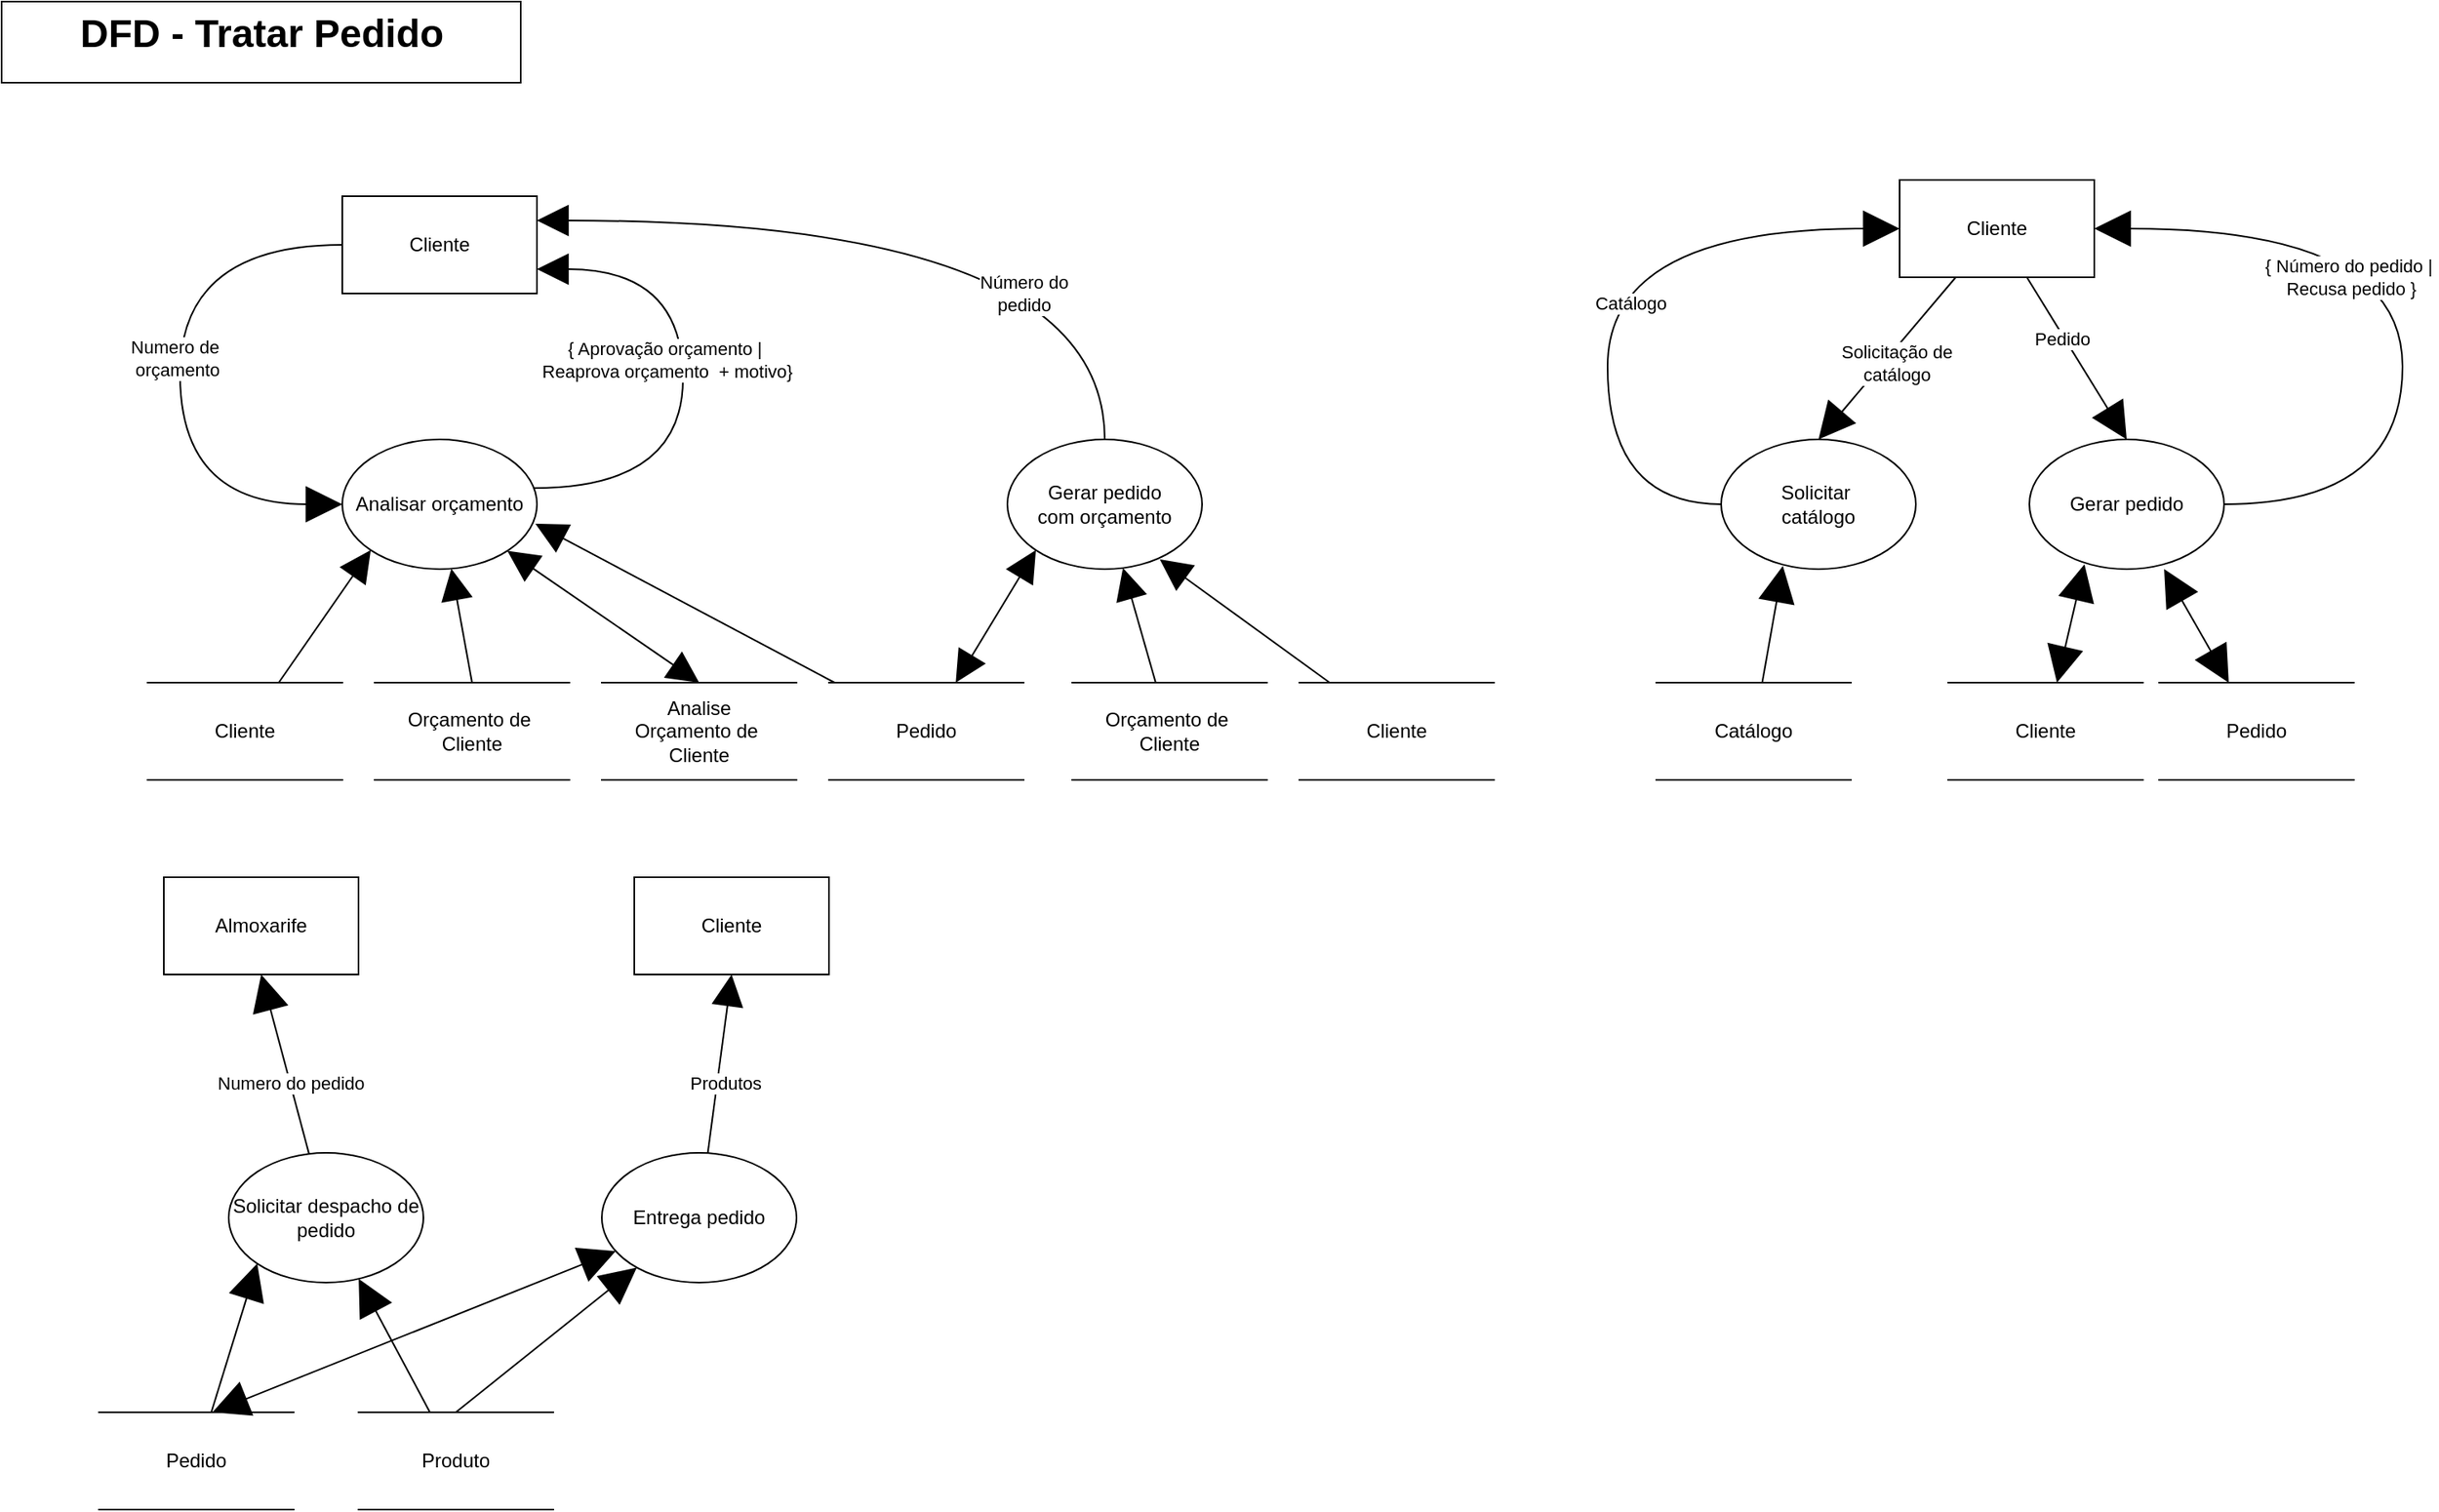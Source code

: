 <mxfile version="14.4.3" type="device"><diagram id="gpUdSZNnyYy5AHgS36F4" name="Página-1"><mxGraphModel dx="2858" dy="1189" grid="1" gridSize="10" guides="1" tooltips="1" connect="1" arrows="1" fold="1" page="1" pageScale="1" pageWidth="827" pageHeight="1169" math="0" shadow="0"><root><mxCell id="0"/><mxCell id="1" parent="0"/><mxCell id="-oOSBi2wiG9x8pn_OpVH-3" style="edgeStyle=orthogonalEdgeStyle;rounded=0;orthogonalLoop=1;jettySize=auto;html=1;endSize=20;endArrow=block;endFill=1;startSize=20;entryX=0;entryY=0.5;entryDx=0;entryDy=0;curved=1;exitX=0;exitY=0.5;exitDx=0;exitDy=0;" parent="1" source="-oOSBi2wiG9x8pn_OpVH-1" target="-oOSBi2wiG9x8pn_OpVH-9" edge="1"><mxGeometry relative="1" as="geometry"><mxPoint x="70" y="150" as="sourcePoint"/><mxPoint x="120" y="270" as="targetPoint"/><Array as="points"><mxPoint x="-40" y="150"/><mxPoint x="-40" y="310"/></Array></mxGeometry></mxCell><mxCell id="-oOSBi2wiG9x8pn_OpVH-4" value="Numero de&amp;nbsp;&lt;br&gt;orçamento" style="edgeLabel;html=1;align=center;verticalAlign=middle;resizable=0;points=[];" parent="-oOSBi2wiG9x8pn_OpVH-3" vertex="1" connectable="0"><mxGeometry x="-0.267" y="-2" relative="1" as="geometry"><mxPoint y="38" as="offset"/></mxGeometry></mxCell><mxCell id="-oOSBi2wiG9x8pn_OpVH-1" value="Cliente" style="rounded=0;whiteSpace=wrap;html=1;" parent="1" vertex="1"><mxGeometry x="60" y="120" width="120" height="60" as="geometry"/></mxCell><mxCell id="-oOSBi2wiG9x8pn_OpVH-7" style="rounded=0;orthogonalLoop=1;jettySize=auto;html=1;entryX=0;entryY=1;entryDx=0;entryDy=0;endSize=17;startArrow=none;startFill=0;startSize=17;endArrow=block;endFill=1;" parent="1" source="-oOSBi2wiG9x8pn_OpVH-5" target="-oOSBi2wiG9x8pn_OpVH-9" edge="1"><mxGeometry relative="1" as="geometry"><mxPoint x="77.574" y="338.284" as="targetPoint"/></mxGeometry></mxCell><mxCell id="-oOSBi2wiG9x8pn_OpVH-5" value="Cliente" style="shape=partialRectangle;whiteSpace=wrap;html=1;left=0;right=0;fillColor=none;" parent="1" vertex="1"><mxGeometry x="-60" y="420" width="120" height="60" as="geometry"/></mxCell><mxCell id="-oOSBi2wiG9x8pn_OpVH-6" value="Orçamento de&amp;nbsp;&lt;br&gt;Cliente" style="shape=partialRectangle;whiteSpace=wrap;html=1;left=0;right=0;fillColor=none;" parent="1" vertex="1"><mxGeometry x="80" y="420" width="120" height="60" as="geometry"/></mxCell><mxCell id="-oOSBi2wiG9x8pn_OpVH-10" style="edgeStyle=none;rounded=0;orthogonalLoop=1;jettySize=auto;html=1;entryX=0.5;entryY=0;entryDx=0;entryDy=0;startArrow=block;startFill=1;startSize=17;endArrow=none;endFill=0;endSize=17;" parent="1" source="-oOSBi2wiG9x8pn_OpVH-9" target="-oOSBi2wiG9x8pn_OpVH-6" edge="1"><mxGeometry relative="1" as="geometry"/></mxCell><mxCell id="-oOSBi2wiG9x8pn_OpVH-12" style="edgeStyle=orthogonalEdgeStyle;rounded=0;orthogonalLoop=1;jettySize=auto;html=1;entryX=1;entryY=0.75;entryDx=0;entryDy=0;startArrow=none;startFill=0;startSize=17;endArrow=block;endFill=1;endSize=17;curved=1;" parent="1" source="-oOSBi2wiG9x8pn_OpVH-9" target="-oOSBi2wiG9x8pn_OpVH-1" edge="1"><mxGeometry relative="1" as="geometry"><Array as="points"><mxPoint x="270" y="300"/><mxPoint x="270" y="165"/></Array></mxGeometry></mxCell><mxCell id="-oOSBi2wiG9x8pn_OpVH-14" value="{ Aprovação orçamento |&amp;nbsp;&lt;br&gt;&amp;nbsp;Reaprova orçamento&amp;nbsp; + motivo}&amp;nbsp;" style="edgeLabel;html=1;align=center;verticalAlign=middle;resizable=0;points=[];" parent="-oOSBi2wiG9x8pn_OpVH-12" vertex="1" connectable="0"><mxGeometry x="-0.397" y="27" relative="1" as="geometry"><mxPoint x="17" y="-75.91" as="offset"/></mxGeometry></mxCell><mxCell id="-oOSBi2wiG9x8pn_OpVH-15" style="rounded=0;orthogonalLoop=1;jettySize=auto;html=1;entryX=0.5;entryY=0;entryDx=0;entryDy=0;startArrow=block;startFill=1;startSize=17;endArrow=block;endFill=1;endSize=17;" parent="1" source="-oOSBi2wiG9x8pn_OpVH-9" target="-oOSBi2wiG9x8pn_OpVH-11" edge="1"><mxGeometry relative="1" as="geometry"/></mxCell><mxCell id="-oOSBi2wiG9x8pn_OpVH-9" value="Analisar orçamento" style="ellipse;whiteSpace=wrap;html=1;" parent="1" vertex="1"><mxGeometry x="60" y="270" width="120" height="80" as="geometry"/></mxCell><mxCell id="-oOSBi2wiG9x8pn_OpVH-11" value="Analise &lt;br&gt;Orçamento de&amp;nbsp;&lt;br&gt;Cliente" style="shape=partialRectangle;whiteSpace=wrap;html=1;left=0;right=0;fillColor=none;" parent="1" vertex="1"><mxGeometry x="220" y="420" width="120" height="60" as="geometry"/></mxCell><mxCell id="-oOSBi2wiG9x8pn_OpVH-29" style="edgeStyle=orthogonalEdgeStyle;rounded=0;orthogonalLoop=1;jettySize=auto;html=1;entryX=1;entryY=0.25;entryDx=0;entryDy=0;startArrow=none;startFill=0;startSize=17;endArrow=block;endFill=1;endSize=17;curved=1;" parent="1" source="-oOSBi2wiG9x8pn_OpVH-22" target="-oOSBi2wiG9x8pn_OpVH-1" edge="1"><mxGeometry relative="1" as="geometry"><Array as="points"><mxPoint x="530" y="135"/></Array></mxGeometry></mxCell><mxCell id="-oOSBi2wiG9x8pn_OpVH-30" value="Número do&lt;br&gt;pedido" style="edgeLabel;html=1;align=center;verticalAlign=middle;resizable=0;points=[];" parent="-oOSBi2wiG9x8pn_OpVH-29" vertex="1" connectable="0"><mxGeometry x="-0.167" y="41" relative="1" as="geometry"><mxPoint x="17" y="4" as="offset"/></mxGeometry></mxCell><mxCell id="-oOSBi2wiG9x8pn_OpVH-22" value="Gerar pedido&lt;br&gt;com orçamento" style="ellipse;whiteSpace=wrap;html=1;" parent="1" vertex="1"><mxGeometry x="470" y="270" width="120" height="80" as="geometry"/></mxCell><mxCell id="-oOSBi2wiG9x8pn_OpVH-26" style="edgeStyle=none;rounded=0;orthogonalLoop=1;jettySize=auto;html=1;startArrow=none;startFill=0;startSize=17;endArrow=block;endFill=1;endSize=17;" parent="1" source="-oOSBi2wiG9x8pn_OpVH-23" target="-oOSBi2wiG9x8pn_OpVH-22" edge="1"><mxGeometry relative="1" as="geometry"/></mxCell><mxCell id="-oOSBi2wiG9x8pn_OpVH-23" value="Orçamento de&amp;nbsp;&lt;br&gt;Cliente" style="shape=partialRectangle;whiteSpace=wrap;html=1;left=0;right=0;fillColor=none;" parent="1" vertex="1"><mxGeometry x="510" y="420" width="120" height="60" as="geometry"/></mxCell><mxCell id="-oOSBi2wiG9x8pn_OpVH-27" style="edgeStyle=none;rounded=0;orthogonalLoop=1;jettySize=auto;html=1;entryX=0.783;entryY=0.925;entryDx=0;entryDy=0;entryPerimeter=0;startArrow=none;startFill=0;startSize=17;endArrow=block;endFill=1;endSize=17;" parent="1" source="-oOSBi2wiG9x8pn_OpVH-24" target="-oOSBi2wiG9x8pn_OpVH-22" edge="1"><mxGeometry relative="1" as="geometry"/></mxCell><mxCell id="-oOSBi2wiG9x8pn_OpVH-24" value="Cliente" style="shape=partialRectangle;whiteSpace=wrap;html=1;left=0;right=0;fillColor=none;" parent="1" vertex="1"><mxGeometry x="650" y="420" width="120" height="60" as="geometry"/></mxCell><mxCell id="-oOSBi2wiG9x8pn_OpVH-35" style="rounded=0;orthogonalLoop=1;jettySize=auto;html=1;entryX=0;entryY=1;entryDx=0;entryDy=0;startArrow=block;startFill=1;startSize=17;endArrow=block;endFill=1;endSize=17;" parent="1" source="-oOSBi2wiG9x8pn_OpVH-32" target="-oOSBi2wiG9x8pn_OpVH-22" edge="1"><mxGeometry relative="1" as="geometry"/></mxCell><mxCell id="-oOSBi2wiG9x8pn_OpVH-36" style="edgeStyle=none;rounded=0;orthogonalLoop=1;jettySize=auto;html=1;entryX=0.992;entryY=0.65;entryDx=0;entryDy=0;startArrow=none;startFill=0;startSize=17;endArrow=block;endFill=1;endSize=17;entryPerimeter=0;" parent="1" source="-oOSBi2wiG9x8pn_OpVH-32" target="-oOSBi2wiG9x8pn_OpVH-9" edge="1"><mxGeometry relative="1" as="geometry"/></mxCell><mxCell id="-oOSBi2wiG9x8pn_OpVH-32" value="Pedido" style="shape=partialRectangle;whiteSpace=wrap;html=1;left=0;right=0;fillColor=none;" parent="1" vertex="1"><mxGeometry x="360" y="420" width="120" height="60" as="geometry"/></mxCell><mxCell id="-oOSBi2wiG9x8pn_OpVH-45" style="edgeStyle=orthogonalEdgeStyle;rounded=0;orthogonalLoop=1;jettySize=auto;html=1;entryX=1;entryY=0.5;entryDx=0;entryDy=0;startArrow=none;startFill=0;startSize=17;endArrow=block;endFill=1;endSize=17;curved=1;" parent="1" source="-oOSBi2wiG9x8pn_OpVH-37" edge="1"><mxGeometry relative="1" as="geometry"><Array as="points"><mxPoint x="240" y="750"/><mxPoint x="240" y="585"/></Array><mxPoint x="120" y="585" as="targetPoint"/></mxGeometry></mxCell><mxCell id="-oOSBi2wiG9x8pn_OpVH-46" value="Comprovante de pagamento + (Troco)&amp;nbsp;" style="edgeLabel;html=1;align=center;verticalAlign=middle;resizable=0;points=[];" parent="-oOSBi2wiG9x8pn_OpVH-45" vertex="1" connectable="0"><mxGeometry x="0.175" y="7" relative="1" as="geometry"><mxPoint y="28" as="offset"/></mxGeometry></mxCell><mxCell id="-oOSBi2wiG9x8pn_OpVH-75" style="edgeStyle=none;rounded=0;orthogonalLoop=1;jettySize=auto;html=1;entryX=0.5;entryY=1;entryDx=0;entryDy=0;startArrow=none;startFill=0;startSize=17;endArrow=block;endFill=1;endSize=17;strokeColor=#000000;" parent="1" source="-oOSBi2wiG9x8pn_OpVH-72" target="-oOSBi2wiG9x8pn_OpVH-74" edge="1"><mxGeometry relative="1" as="geometry"><mxPoint x="540" y="595" as="targetPoint"/></mxGeometry></mxCell><mxCell id="-oOSBi2wiG9x8pn_OpVH-76" value="Produtos" style="edgeLabel;html=1;align=center;verticalAlign=middle;resizable=0;points=[];" parent="-oOSBi2wiG9x8pn_OpVH-75" vertex="1" connectable="0"><mxGeometry x="-0.2" y="-5" relative="1" as="geometry"><mxPoint as="offset"/></mxGeometry></mxCell><mxCell id="qzUUAWhEohLsnhOgzFwd-31" style="edgeStyle=none;rounded=0;orthogonalLoop=1;jettySize=auto;html=1;entryX=0.583;entryY=0;entryDx=0;entryDy=0;entryPerimeter=0;startArrow=block;startFill=1;startSize=20;endArrow=block;endFill=1;endSize=20;" edge="1" parent="1" source="-oOSBi2wiG9x8pn_OpVH-72" target="qzUUAWhEohLsnhOgzFwd-24"><mxGeometry relative="1" as="geometry"><Array as="points"/></mxGeometry></mxCell><mxCell id="qzUUAWhEohLsnhOgzFwd-32" style="edgeStyle=none;rounded=0;orthogonalLoop=1;jettySize=auto;html=1;entryX=0.5;entryY=0;entryDx=0;entryDy=0;startArrow=block;startFill=1;startSize=20;endArrow=none;endFill=0;endSize=20;" edge="1" parent="1" source="-oOSBi2wiG9x8pn_OpVH-72" target="qzUUAWhEohLsnhOgzFwd-26"><mxGeometry relative="1" as="geometry"/></mxCell><mxCell id="-oOSBi2wiG9x8pn_OpVH-72" value="Entrega pedido" style="ellipse;whiteSpace=wrap;html=1;" parent="1" vertex="1"><mxGeometry x="220" y="710" width="120" height="80" as="geometry"/></mxCell><mxCell id="-oOSBi2wiG9x8pn_OpVH-74" value="Cliente" style="rounded=0;whiteSpace=wrap;html=1;" parent="1" vertex="1"><mxGeometry x="240" y="540" width="120" height="60" as="geometry"/></mxCell><mxCell id="qzUUAWhEohLsnhOgzFwd-6" style="edgeStyle=orthogonalEdgeStyle;rounded=0;orthogonalLoop=1;jettySize=auto;html=1;entryX=0;entryY=0.5;entryDx=0;entryDy=0;startSize=20;endArrow=block;endFill=1;endSize=20;curved=1;" edge="1" parent="1" source="qzUUAWhEohLsnhOgzFwd-1" target="qzUUAWhEohLsnhOgzFwd-3"><mxGeometry relative="1" as="geometry"><Array as="points"><mxPoint x="840" y="310"/><mxPoint x="840" y="140"/></Array></mxGeometry></mxCell><mxCell id="qzUUAWhEohLsnhOgzFwd-19" value="Catálogo" style="edgeLabel;html=1;align=center;verticalAlign=middle;resizable=0;points=[];" vertex="1" connectable="0" parent="qzUUAWhEohLsnhOgzFwd-6"><mxGeometry x="-0.075" y="-14" relative="1" as="geometry"><mxPoint as="offset"/></mxGeometry></mxCell><mxCell id="qzUUAWhEohLsnhOgzFwd-1" value="Solicitar&amp;nbsp;&lt;br&gt;catálogo" style="ellipse;whiteSpace=wrap;html=1;" vertex="1" parent="1"><mxGeometry x="910" y="270" width="120" height="80" as="geometry"/></mxCell><mxCell id="qzUUAWhEohLsnhOgzFwd-11" style="edgeStyle=orthogonalEdgeStyle;rounded=0;orthogonalLoop=1;jettySize=auto;html=1;entryX=1;entryY=0.5;entryDx=0;entryDy=0;startSize=20;endArrow=block;endFill=1;endSize=20;curved=1;" edge="1" parent="1" source="qzUUAWhEohLsnhOgzFwd-2" target="qzUUAWhEohLsnhOgzFwd-3"><mxGeometry relative="1" as="geometry"><Array as="points"><mxPoint x="1330" y="310"/><mxPoint x="1330" y="140"/></Array></mxGeometry></mxCell><mxCell id="qzUUAWhEohLsnhOgzFwd-12" value="{ Número do pedido |&amp;nbsp;&lt;br&gt;Recusa pedido }" style="edgeLabel;html=1;align=center;verticalAlign=middle;resizable=0;points=[];" vertex="1" connectable="0" parent="qzUUAWhEohLsnhOgzFwd-11"><mxGeometry x="0.328" y="30" relative="1" as="geometry"><mxPoint as="offset"/></mxGeometry></mxCell><mxCell id="qzUUAWhEohLsnhOgzFwd-2" value="Gerar pedido" style="ellipse;whiteSpace=wrap;html=1;" vertex="1" parent="1"><mxGeometry x="1100" y="270" width="120" height="80" as="geometry"/></mxCell><mxCell id="qzUUAWhEohLsnhOgzFwd-4" style="rounded=0;orthogonalLoop=1;jettySize=auto;html=1;endArrow=block;endFill=1;endSize=20;startSize=20;entryX=0.5;entryY=0;entryDx=0;entryDy=0;" edge="1" parent="1" source="qzUUAWhEohLsnhOgzFwd-3" target="qzUUAWhEohLsnhOgzFwd-1"><mxGeometry relative="1" as="geometry"><mxPoint x="970" y="270" as="targetPoint"/></mxGeometry></mxCell><mxCell id="qzUUAWhEohLsnhOgzFwd-5" value="Solicitação de&lt;br&gt;catálogo" style="edgeLabel;html=1;align=center;verticalAlign=middle;resizable=0;points=[];" vertex="1" connectable="0" parent="qzUUAWhEohLsnhOgzFwd-4"><mxGeometry x="-0.033" y="6" relative="1" as="geometry"><mxPoint as="offset"/></mxGeometry></mxCell><mxCell id="qzUUAWhEohLsnhOgzFwd-9" style="edgeStyle=none;rounded=0;orthogonalLoop=1;jettySize=auto;html=1;entryX=0.5;entryY=0;entryDx=0;entryDy=0;startSize=20;endArrow=block;endFill=1;endSize=20;" edge="1" parent="1" source="qzUUAWhEohLsnhOgzFwd-3" target="qzUUAWhEohLsnhOgzFwd-2"><mxGeometry relative="1" as="geometry"/></mxCell><mxCell id="qzUUAWhEohLsnhOgzFwd-10" value="Pedido" style="edgeLabel;html=1;align=center;verticalAlign=middle;resizable=0;points=[];" vertex="1" connectable="0" parent="qzUUAWhEohLsnhOgzFwd-9"><mxGeometry x="-0.27" y="-2" relative="1" as="geometry"><mxPoint as="offset"/></mxGeometry></mxCell><mxCell id="qzUUAWhEohLsnhOgzFwd-3" value="Cliente" style="rounded=0;whiteSpace=wrap;html=1;" vertex="1" parent="1"><mxGeometry x="1020" y="110" width="120" height="60" as="geometry"/></mxCell><mxCell id="qzUUAWhEohLsnhOgzFwd-8" style="rounded=0;orthogonalLoop=1;jettySize=auto;html=1;entryX=0.317;entryY=0.975;entryDx=0;entryDy=0;entryPerimeter=0;startSize=20;endArrow=block;endFill=1;endSize=20;" edge="1" parent="1" source="qzUUAWhEohLsnhOgzFwd-7" target="qzUUAWhEohLsnhOgzFwd-1"><mxGeometry relative="1" as="geometry"/></mxCell><mxCell id="qzUUAWhEohLsnhOgzFwd-7" value="Catálogo" style="shape=partialRectangle;whiteSpace=wrap;html=1;left=0;right=0;fillColor=none;" vertex="1" parent="1"><mxGeometry x="870" y="420" width="120" height="60" as="geometry"/></mxCell><mxCell id="qzUUAWhEohLsnhOgzFwd-16" style="rounded=0;orthogonalLoop=1;jettySize=auto;html=1;entryX=0.283;entryY=0.963;entryDx=0;entryDy=0;entryPerimeter=0;startSize=20;endArrow=block;endFill=1;endSize=20;startArrow=block;startFill=1;" edge="1" parent="1" source="qzUUAWhEohLsnhOgzFwd-13" target="qzUUAWhEohLsnhOgzFwd-2"><mxGeometry relative="1" as="geometry"/></mxCell><mxCell id="qzUUAWhEohLsnhOgzFwd-13" value="Cliente" style="shape=partialRectangle;whiteSpace=wrap;html=1;left=0;right=0;fillColor=none;" vertex="1" parent="1"><mxGeometry x="1050" y="420" width="120" height="60" as="geometry"/></mxCell><mxCell id="qzUUAWhEohLsnhOgzFwd-17" style="edgeStyle=none;rounded=0;orthogonalLoop=1;jettySize=auto;html=1;entryX=0.692;entryY=1;entryDx=0;entryDy=0;entryPerimeter=0;startArrow=block;startFill=1;startSize=20;endArrow=block;endFill=1;endSize=20;" edge="1" parent="1" source="qzUUAWhEohLsnhOgzFwd-14" target="qzUUAWhEohLsnhOgzFwd-2"><mxGeometry relative="1" as="geometry"/></mxCell><mxCell id="qzUUAWhEohLsnhOgzFwd-14" value="Pedido" style="shape=partialRectangle;whiteSpace=wrap;html=1;left=0;right=0;fillColor=none;" vertex="1" parent="1"><mxGeometry x="1180" y="420" width="120" height="60" as="geometry"/></mxCell><mxCell id="qzUUAWhEohLsnhOgzFwd-22" value="Almoxarife" style="rounded=0;whiteSpace=wrap;html=1;" vertex="1" parent="1"><mxGeometry x="-50" y="540" width="120" height="60" as="geometry"/></mxCell><mxCell id="qzUUAWhEohLsnhOgzFwd-28" style="edgeStyle=none;rounded=0;orthogonalLoop=1;jettySize=auto;html=1;entryX=0.5;entryY=1;entryDx=0;entryDy=0;startArrow=none;startFill=0;startSize=20;endArrow=block;endFill=1;endSize=20;" edge="1" parent="1" source="qzUUAWhEohLsnhOgzFwd-23" target="qzUUAWhEohLsnhOgzFwd-22"><mxGeometry relative="1" as="geometry"/></mxCell><mxCell id="qzUUAWhEohLsnhOgzFwd-30" value="Numero do pedido" style="edgeLabel;html=1;align=center;verticalAlign=middle;resizable=0;points=[];" vertex="1" connectable="0" parent="qzUUAWhEohLsnhOgzFwd-28"><mxGeometry x="-0.213" relative="1" as="geometry"><mxPoint as="offset"/></mxGeometry></mxCell><mxCell id="qzUUAWhEohLsnhOgzFwd-23" value="Solicitar despacho de pedido" style="ellipse;whiteSpace=wrap;html=1;" vertex="1" parent="1"><mxGeometry x="-10" y="710" width="120" height="80" as="geometry"/></mxCell><mxCell id="qzUUAWhEohLsnhOgzFwd-25" style="rounded=0;orthogonalLoop=1;jettySize=auto;html=1;entryX=0;entryY=1;entryDx=0;entryDy=0;startArrow=none;startFill=0;startSize=20;endArrow=block;endFill=1;endSize=20;" edge="1" parent="1" source="qzUUAWhEohLsnhOgzFwd-24" target="qzUUAWhEohLsnhOgzFwd-23"><mxGeometry relative="1" as="geometry"/></mxCell><mxCell id="qzUUAWhEohLsnhOgzFwd-24" value="Pedido" style="shape=partialRectangle;whiteSpace=wrap;html=1;left=0;right=0;fillColor=none;" vertex="1" parent="1"><mxGeometry x="-90" y="870" width="120" height="60" as="geometry"/></mxCell><mxCell id="qzUUAWhEohLsnhOgzFwd-27" style="edgeStyle=none;rounded=0;orthogonalLoop=1;jettySize=auto;html=1;startArrow=none;startFill=0;startSize=20;endArrow=block;endFill=1;endSize=20;" edge="1" parent="1" source="qzUUAWhEohLsnhOgzFwd-26" target="qzUUAWhEohLsnhOgzFwd-23"><mxGeometry relative="1" as="geometry"/></mxCell><mxCell id="qzUUAWhEohLsnhOgzFwd-26" value="Produto" style="shape=partialRectangle;whiteSpace=wrap;html=1;left=0;right=0;fillColor=none;" vertex="1" parent="1"><mxGeometry x="70" y="870" width="120" height="60" as="geometry"/></mxCell><mxCell id="qzUUAWhEohLsnhOgzFwd-33" value="" style="group" vertex="1" connectable="0" parent="1"><mxGeometry x="-150" width="320" height="50" as="geometry"/></mxCell><mxCell id="6S3WCmQ9iRoeCWG28qHY-1" value="" style="rounded=0;whiteSpace=wrap;html=1;" parent="qzUUAWhEohLsnhOgzFwd-33" vertex="1"><mxGeometry width="320" height="50" as="geometry"/></mxCell><mxCell id="6S3WCmQ9iRoeCWG28qHY-2" value="DFD - Tratar Pedido" style="text;strokeColor=none;fillColor=none;html=1;fontSize=24;fontStyle=1;verticalAlign=middle;align=center;" parent="qzUUAWhEohLsnhOgzFwd-33" vertex="1"><mxGeometry width="320" height="40" as="geometry"/></mxCell></root></mxGraphModel></diagram></mxfile>